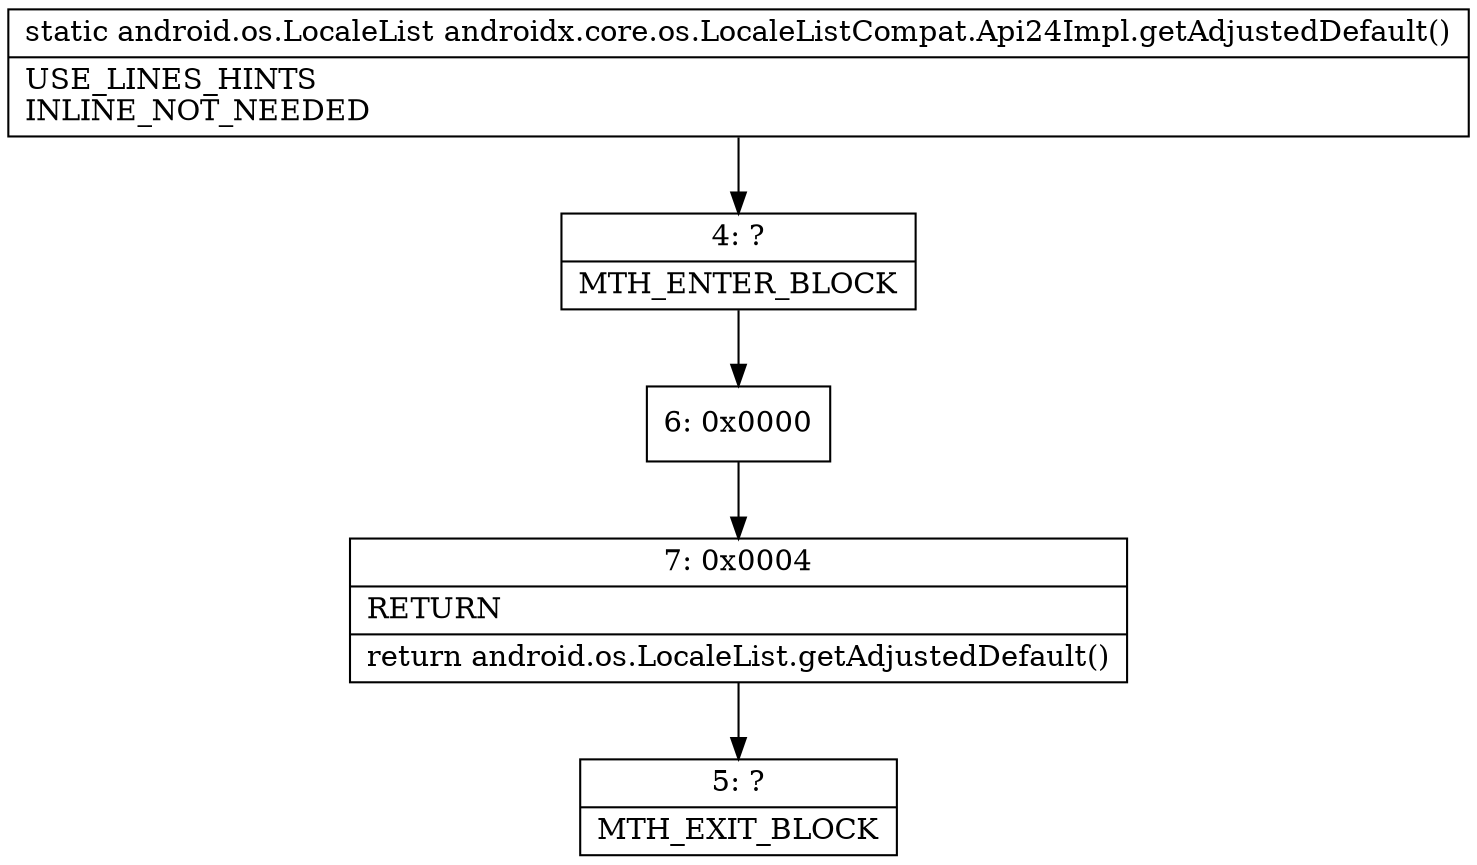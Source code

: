 digraph "CFG forandroidx.core.os.LocaleListCompat.Api24Impl.getAdjustedDefault()Landroid\/os\/LocaleList;" {
Node_4 [shape=record,label="{4\:\ ?|MTH_ENTER_BLOCK\l}"];
Node_6 [shape=record,label="{6\:\ 0x0000}"];
Node_7 [shape=record,label="{7\:\ 0x0004|RETURN\l|return android.os.LocaleList.getAdjustedDefault()\l}"];
Node_5 [shape=record,label="{5\:\ ?|MTH_EXIT_BLOCK\l}"];
MethodNode[shape=record,label="{static android.os.LocaleList androidx.core.os.LocaleListCompat.Api24Impl.getAdjustedDefault()  | USE_LINES_HINTS\lINLINE_NOT_NEEDED\l}"];
MethodNode -> Node_4;Node_4 -> Node_6;
Node_6 -> Node_7;
Node_7 -> Node_5;
}


